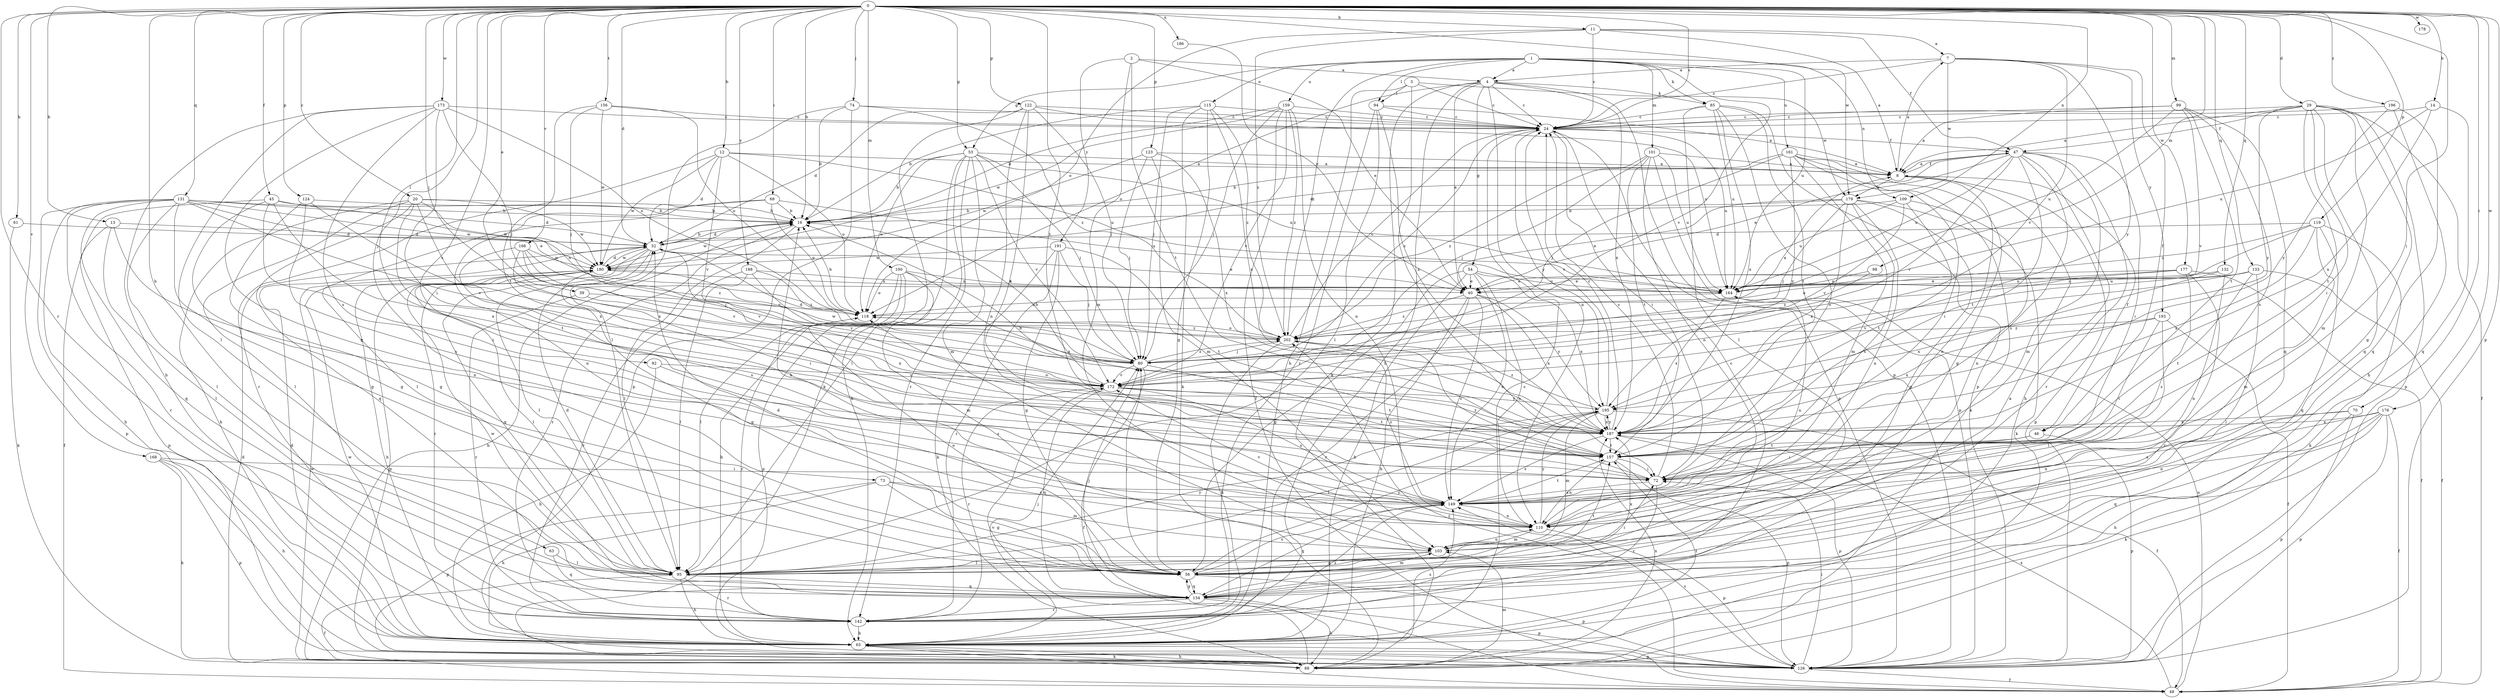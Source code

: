 strict digraph  {
0;
1;
2;
3;
4;
7;
8;
11;
12;
13;
14;
16;
20;
24;
29;
32;
39;
40;
45;
46;
47;
48;
53;
54;
56;
61;
63;
65;
68;
70;
72;
73;
74;
80;
85;
88;
92;
94;
95;
98;
99;
100;
101;
103;
109;
110;
115;
118;
119;
122;
123;
124;
126;
131;
132;
133;
134;
142;
149;
156;
157;
159;
161;
164;
166;
168;
172;
173;
176;
177;
178;
179;
180;
186;
187;
188;
191;
193;
195;
196;
202;
0 -> 11  [label=b];
0 -> 12  [label=b];
0 -> 13  [label=b];
0 -> 14  [label=b];
0 -> 16  [label=b];
0 -> 20  [label=c];
0 -> 24  [label=c];
0 -> 29  [label=d];
0 -> 32  [label=d];
0 -> 39  [label=e];
0 -> 45  [label=f];
0 -> 53  [label=g];
0 -> 61  [label=h];
0 -> 63  [label=h];
0 -> 68  [label=i];
0 -> 70  [label=i];
0 -> 72  [label=i];
0 -> 73  [label=j];
0 -> 74  [label=j];
0 -> 80  [label=j];
0 -> 92  [label=l];
0 -> 98  [label=m];
0 -> 99  [label=m];
0 -> 100  [label=m];
0 -> 109  [label=n];
0 -> 119  [label=p];
0 -> 122  [label=p];
0 -> 123  [label=p];
0 -> 124  [label=p];
0 -> 126  [label=p];
0 -> 131  [label=q];
0 -> 132  [label=q];
0 -> 133  [label=q];
0 -> 142  [label=r];
0 -> 149  [label=s];
0 -> 156  [label=t];
0 -> 157  [label=t];
0 -> 166  [label=v];
0 -> 168  [label=v];
0 -> 173  [label=w];
0 -> 176  [label=w];
0 -> 177  [label=w];
0 -> 178  [label=w];
0 -> 179  [label=w];
0 -> 186  [label=x];
0 -> 188  [label=y];
0 -> 196  [label=z];
1 -> 4  [label=a];
1 -> 53  [label=g];
1 -> 85  [label=k];
1 -> 94  [label=l];
1 -> 101  [label=m];
1 -> 109  [label=n];
1 -> 115  [label=o];
1 -> 159  [label=u];
1 -> 161  [label=u];
1 -> 164  [label=u];
1 -> 172  [label=v];
1 -> 202  [label=z];
2 -> 4  [label=a];
2 -> 40  [label=e];
2 -> 103  [label=m];
2 -> 157  [label=t];
2 -> 191  [label=y];
3 -> 24  [label=c];
3 -> 65  [label=h];
3 -> 72  [label=i];
3 -> 94  [label=l];
3 -> 179  [label=w];
4 -> 24  [label=c];
4 -> 40  [label=e];
4 -> 54  [label=g];
4 -> 65  [label=h];
4 -> 85  [label=k];
4 -> 88  [label=k];
4 -> 110  [label=n];
4 -> 118  [label=o];
4 -> 126  [label=p];
4 -> 187  [label=x];
7 -> 4  [label=a];
7 -> 24  [label=c];
7 -> 46  [label=f];
7 -> 172  [label=v];
7 -> 179  [label=w];
7 -> 193  [label=y];
7 -> 195  [label=y];
8 -> 7  [label=a];
8 -> 46  [label=f];
8 -> 47  [label=f];
8 -> 110  [label=n];
8 -> 126  [label=p];
8 -> 179  [label=w];
11 -> 7  [label=a];
11 -> 8  [label=a];
11 -> 24  [label=c];
11 -> 47  [label=f];
11 -> 118  [label=o];
11 -> 202  [label=z];
12 -> 8  [label=a];
12 -> 32  [label=d];
12 -> 118  [label=o];
12 -> 142  [label=r];
12 -> 164  [label=u];
12 -> 172  [label=v];
12 -> 180  [label=w];
13 -> 32  [label=d];
13 -> 95  [label=l];
13 -> 110  [label=n];
13 -> 126  [label=p];
14 -> 24  [label=c];
14 -> 134  [label=q];
14 -> 164  [label=u];
14 -> 187  [label=x];
16 -> 32  [label=d];
16 -> 95  [label=l];
16 -> 142  [label=r];
16 -> 180  [label=w];
20 -> 16  [label=b];
20 -> 65  [label=h];
20 -> 95  [label=l];
20 -> 118  [label=o];
20 -> 134  [label=q];
20 -> 157  [label=t];
20 -> 180  [label=w];
20 -> 187  [label=x];
24 -> 47  [label=f];
24 -> 72  [label=i];
24 -> 126  [label=p];
24 -> 164  [label=u];
24 -> 195  [label=y];
29 -> 8  [label=a];
29 -> 24  [label=c];
29 -> 47  [label=f];
29 -> 48  [label=f];
29 -> 56  [label=g];
29 -> 72  [label=i];
29 -> 103  [label=m];
29 -> 126  [label=p];
29 -> 134  [label=q];
29 -> 157  [label=t];
29 -> 195  [label=y];
32 -> 16  [label=b];
32 -> 40  [label=e];
32 -> 95  [label=l];
32 -> 134  [label=q];
32 -> 142  [label=r];
32 -> 172  [label=v];
32 -> 180  [label=w];
39 -> 118  [label=o];
39 -> 142  [label=r];
39 -> 187  [label=x];
40 -> 65  [label=h];
40 -> 142  [label=r];
40 -> 149  [label=s];
40 -> 187  [label=x];
40 -> 195  [label=y];
40 -> 202  [label=z];
45 -> 16  [label=b];
45 -> 48  [label=f];
45 -> 56  [label=g];
45 -> 72  [label=i];
45 -> 180  [label=w];
45 -> 187  [label=x];
46 -> 72  [label=i];
46 -> 126  [label=p];
46 -> 157  [label=t];
47 -> 8  [label=a];
47 -> 32  [label=d];
47 -> 40  [label=e];
47 -> 65  [label=h];
47 -> 72  [label=i];
47 -> 103  [label=m];
47 -> 142  [label=r];
47 -> 149  [label=s];
47 -> 157  [label=t];
47 -> 164  [label=u];
47 -> 172  [label=v];
48 -> 164  [label=u];
48 -> 187  [label=x];
48 -> 202  [label=z];
53 -> 8  [label=a];
53 -> 16  [label=b];
53 -> 65  [label=h];
53 -> 80  [label=j];
53 -> 95  [label=l];
53 -> 103  [label=m];
53 -> 118  [label=o];
53 -> 142  [label=r];
53 -> 164  [label=u];
53 -> 172  [label=v];
54 -> 40  [label=e];
54 -> 56  [label=g];
54 -> 65  [label=h];
54 -> 110  [label=n];
54 -> 149  [label=s];
54 -> 164  [label=u];
54 -> 187  [label=x];
56 -> 32  [label=d];
56 -> 80  [label=j];
56 -> 103  [label=m];
56 -> 118  [label=o];
56 -> 126  [label=p];
56 -> 134  [label=q];
56 -> 149  [label=s];
56 -> 187  [label=x];
56 -> 195  [label=y];
61 -> 32  [label=d];
61 -> 88  [label=k];
63 -> 95  [label=l];
63 -> 134  [label=q];
65 -> 24  [label=c];
65 -> 32  [label=d];
65 -> 48  [label=f];
65 -> 80  [label=j];
65 -> 88  [label=k];
65 -> 126  [label=p];
65 -> 149  [label=s];
65 -> 157  [label=t];
65 -> 180  [label=w];
68 -> 16  [label=b];
68 -> 95  [label=l];
68 -> 110  [label=n];
68 -> 118  [label=o];
68 -> 164  [label=u];
70 -> 88  [label=k];
70 -> 110  [label=n];
70 -> 126  [label=p];
70 -> 187  [label=x];
72 -> 24  [label=c];
72 -> 142  [label=r];
72 -> 149  [label=s];
72 -> 202  [label=z];
73 -> 56  [label=g];
73 -> 65  [label=h];
73 -> 103  [label=m];
73 -> 126  [label=p];
73 -> 149  [label=s];
74 -> 16  [label=b];
74 -> 24  [label=c];
74 -> 95  [label=l];
74 -> 126  [label=p];
74 -> 202  [label=z];
80 -> 24  [label=c];
80 -> 32  [label=d];
80 -> 48  [label=f];
80 -> 157  [label=t];
80 -> 172  [label=v];
80 -> 180  [label=w];
80 -> 202  [label=z];
85 -> 24  [label=c];
85 -> 95  [label=l];
85 -> 126  [label=p];
85 -> 149  [label=s];
85 -> 157  [label=t];
85 -> 164  [label=u];
85 -> 187  [label=x];
88 -> 16  [label=b];
88 -> 32  [label=d];
88 -> 65  [label=h];
88 -> 103  [label=m];
88 -> 172  [label=v];
88 -> 180  [label=w];
88 -> 187  [label=x];
92 -> 65  [label=h];
92 -> 149  [label=s];
92 -> 172  [label=v];
94 -> 8  [label=a];
94 -> 24  [label=c];
94 -> 95  [label=l];
94 -> 142  [label=r];
94 -> 187  [label=x];
95 -> 32  [label=d];
95 -> 48  [label=f];
95 -> 65  [label=h];
95 -> 72  [label=i];
95 -> 134  [label=q];
95 -> 142  [label=r];
95 -> 157  [label=t];
95 -> 195  [label=y];
98 -> 164  [label=u];
98 -> 202  [label=z];
99 -> 8  [label=a];
99 -> 24  [label=c];
99 -> 134  [label=q];
99 -> 149  [label=s];
99 -> 157  [label=t];
99 -> 164  [label=u];
99 -> 172  [label=v];
100 -> 65  [label=h];
100 -> 95  [label=l];
100 -> 103  [label=m];
100 -> 118  [label=o];
100 -> 126  [label=p];
100 -> 164  [label=u];
100 -> 187  [label=x];
101 -> 8  [label=a];
101 -> 80  [label=j];
101 -> 110  [label=n];
101 -> 126  [label=p];
101 -> 157  [label=t];
101 -> 164  [label=u];
101 -> 202  [label=z];
103 -> 56  [label=g];
103 -> 95  [label=l];
103 -> 110  [label=n];
109 -> 16  [label=b];
109 -> 110  [label=n];
109 -> 157  [label=t];
109 -> 164  [label=u];
109 -> 172  [label=v];
110 -> 16  [label=b];
110 -> 103  [label=m];
110 -> 126  [label=p];
110 -> 164  [label=u];
110 -> 172  [label=v];
110 -> 195  [label=y];
115 -> 16  [label=b];
115 -> 24  [label=c];
115 -> 56  [label=g];
115 -> 80  [label=j];
115 -> 88  [label=k];
115 -> 187  [label=x];
115 -> 202  [label=z];
118 -> 16  [label=b];
118 -> 142  [label=r];
118 -> 202  [label=z];
119 -> 32  [label=d];
119 -> 88  [label=k];
119 -> 103  [label=m];
119 -> 134  [label=q];
119 -> 164  [label=u];
119 -> 187  [label=x];
119 -> 202  [label=z];
122 -> 24  [label=c];
122 -> 32  [label=d];
122 -> 80  [label=j];
122 -> 88  [label=k];
122 -> 110  [label=n];
122 -> 157  [label=t];
122 -> 164  [label=u];
123 -> 8  [label=a];
123 -> 80  [label=j];
123 -> 103  [label=m];
123 -> 180  [label=w];
123 -> 187  [label=x];
124 -> 16  [label=b];
124 -> 56  [label=g];
124 -> 149  [label=s];
124 -> 187  [label=x];
126 -> 48  [label=f];
126 -> 72  [label=i];
126 -> 149  [label=s];
131 -> 16  [label=b];
131 -> 32  [label=d];
131 -> 40  [label=e];
131 -> 56  [label=g];
131 -> 65  [label=h];
131 -> 95  [label=l];
131 -> 126  [label=p];
131 -> 134  [label=q];
131 -> 142  [label=r];
131 -> 172  [label=v];
131 -> 180  [label=w];
132 -> 40  [label=e];
132 -> 110  [label=n];
132 -> 187  [label=x];
133 -> 40  [label=e];
133 -> 48  [label=f];
133 -> 95  [label=l];
133 -> 157  [label=t];
133 -> 164  [label=u];
133 -> 172  [label=v];
134 -> 24  [label=c];
134 -> 56  [label=g];
134 -> 80  [label=j];
134 -> 88  [label=k];
134 -> 126  [label=p];
134 -> 142  [label=r];
134 -> 180  [label=w];
142 -> 8  [label=a];
142 -> 65  [label=h];
142 -> 149  [label=s];
149 -> 110  [label=n];
149 -> 134  [label=q];
149 -> 157  [label=t];
149 -> 202  [label=z];
156 -> 24  [label=c];
156 -> 80  [label=j];
156 -> 118  [label=o];
156 -> 157  [label=t];
156 -> 180  [label=w];
157 -> 72  [label=i];
157 -> 110  [label=n];
157 -> 126  [label=p];
159 -> 16  [label=b];
159 -> 24  [label=c];
159 -> 48  [label=f];
159 -> 80  [label=j];
159 -> 110  [label=n];
159 -> 172  [label=v];
159 -> 180  [label=w];
159 -> 202  [label=z];
161 -> 8  [label=a];
161 -> 16  [label=b];
161 -> 56  [label=g];
161 -> 72  [label=i];
161 -> 80  [label=j];
161 -> 88  [label=k];
161 -> 103  [label=m];
161 -> 195  [label=y];
164 -> 118  [label=o];
164 -> 187  [label=x];
166 -> 72  [label=i];
166 -> 80  [label=j];
166 -> 149  [label=s];
166 -> 172  [label=v];
166 -> 180  [label=w];
166 -> 202  [label=z];
168 -> 65  [label=h];
168 -> 72  [label=i];
168 -> 88  [label=k];
168 -> 126  [label=p];
172 -> 16  [label=b];
172 -> 134  [label=q];
172 -> 142  [label=r];
172 -> 149  [label=s];
172 -> 157  [label=t];
172 -> 195  [label=y];
173 -> 24  [label=c];
173 -> 56  [label=g];
173 -> 65  [label=h];
173 -> 72  [label=i];
173 -> 80  [label=j];
173 -> 95  [label=l];
173 -> 118  [label=o];
173 -> 149  [label=s];
176 -> 48  [label=f];
176 -> 65  [label=h];
176 -> 110  [label=n];
176 -> 126  [label=p];
176 -> 134  [label=q];
176 -> 149  [label=s];
176 -> 187  [label=x];
177 -> 40  [label=e];
177 -> 48  [label=f];
177 -> 118  [label=o];
177 -> 142  [label=r];
177 -> 149  [label=s];
177 -> 164  [label=u];
179 -> 16  [label=b];
179 -> 40  [label=e];
179 -> 56  [label=g];
179 -> 80  [label=j];
179 -> 88  [label=k];
179 -> 110  [label=n];
179 -> 149  [label=s];
179 -> 187  [label=x];
180 -> 32  [label=d];
180 -> 56  [label=g];
180 -> 65  [label=h];
180 -> 95  [label=l];
180 -> 126  [label=p];
180 -> 164  [label=u];
186 -> 40  [label=e];
187 -> 16  [label=b];
187 -> 24  [label=c];
187 -> 118  [label=o];
187 -> 126  [label=p];
187 -> 149  [label=s];
187 -> 157  [label=t];
187 -> 195  [label=y];
188 -> 95  [label=l];
188 -> 142  [label=r];
188 -> 164  [label=u];
188 -> 172  [label=v];
188 -> 202  [label=z];
191 -> 56  [label=g];
191 -> 80  [label=j];
191 -> 88  [label=k];
191 -> 142  [label=r];
191 -> 157  [label=t];
191 -> 180  [label=w];
193 -> 48  [label=f];
193 -> 72  [label=i];
193 -> 95  [label=l];
193 -> 187  [label=x];
193 -> 202  [label=z];
195 -> 24  [label=c];
195 -> 48  [label=f];
195 -> 95  [label=l];
195 -> 103  [label=m];
195 -> 187  [label=x];
195 -> 202  [label=z];
196 -> 24  [label=c];
196 -> 65  [label=h];
196 -> 134  [label=q];
196 -> 195  [label=y];
202 -> 8  [label=a];
202 -> 24  [label=c];
202 -> 65  [label=h];
202 -> 80  [label=j];
202 -> 118  [label=o];
}
